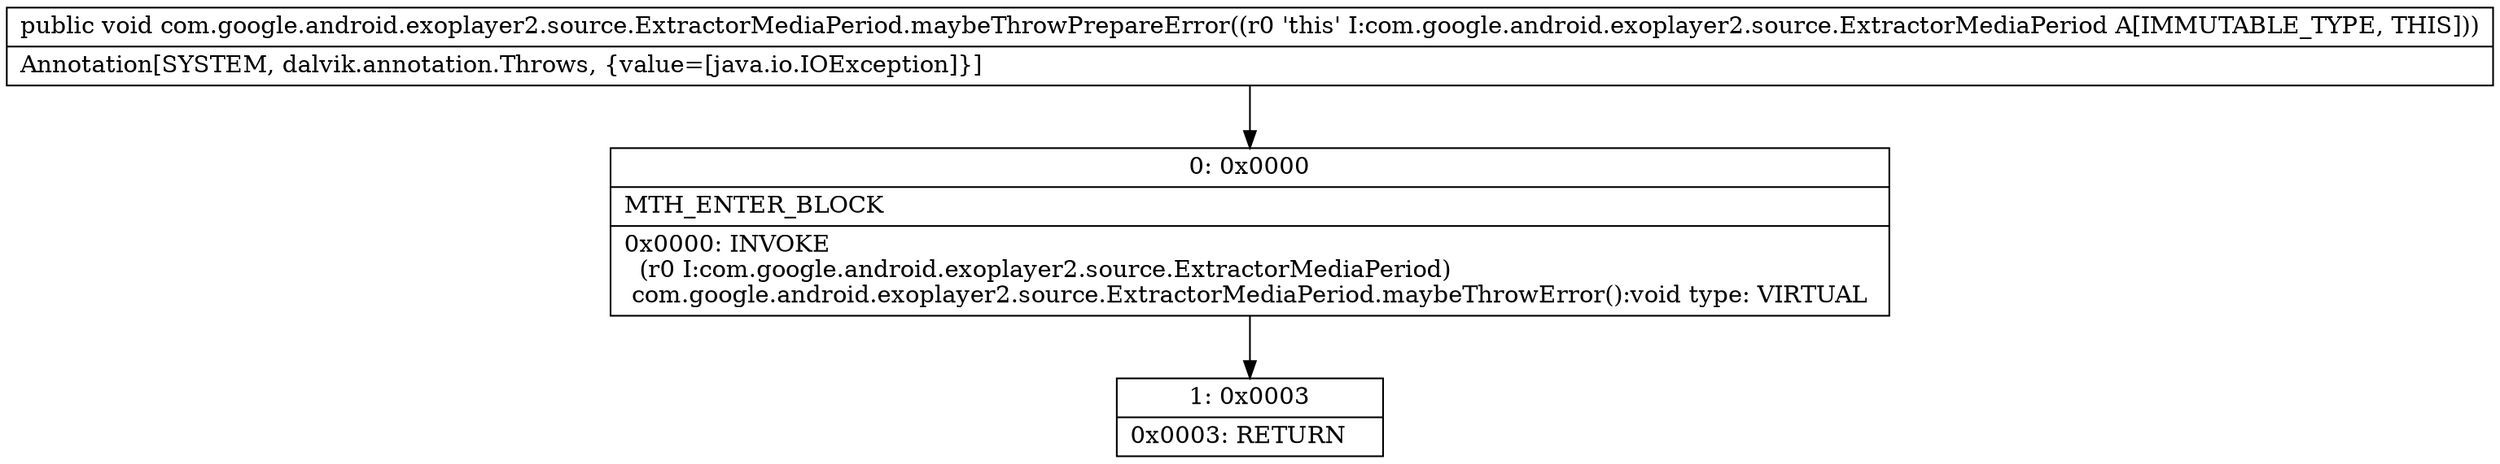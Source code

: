 digraph "CFG forcom.google.android.exoplayer2.source.ExtractorMediaPeriod.maybeThrowPrepareError()V" {
Node_0 [shape=record,label="{0\:\ 0x0000|MTH_ENTER_BLOCK\l|0x0000: INVOKE  \l  (r0 I:com.google.android.exoplayer2.source.ExtractorMediaPeriod)\l com.google.android.exoplayer2.source.ExtractorMediaPeriod.maybeThrowError():void type: VIRTUAL \l}"];
Node_1 [shape=record,label="{1\:\ 0x0003|0x0003: RETURN   \l}"];
MethodNode[shape=record,label="{public void com.google.android.exoplayer2.source.ExtractorMediaPeriod.maybeThrowPrepareError((r0 'this' I:com.google.android.exoplayer2.source.ExtractorMediaPeriod A[IMMUTABLE_TYPE, THIS]))  | Annotation[SYSTEM, dalvik.annotation.Throws, \{value=[java.io.IOException]\}]\l}"];
MethodNode -> Node_0;
Node_0 -> Node_1;
}

